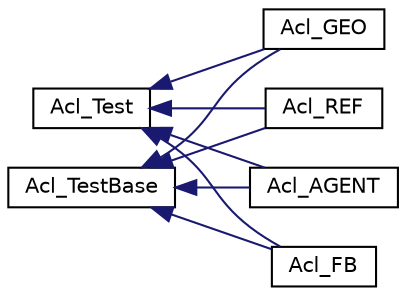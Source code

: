 digraph G
{
  edge [fontname="Helvetica",fontsize="10",labelfontname="Helvetica",labelfontsize="10"];
  node [fontname="Helvetica",fontsize="10",shape=record];
  rankdir=LR;
  Node1 [label="Acl_Test",height=0.2,width=0.4,color="black", fillcolor="white", style="filled",URL="$interfaceAcl__Test.htm"];
  Node1 -> Node2 [dir=back,color="midnightblue",fontsize="10",style="solid",fontname="Helvetica"];
  Node2 [label="Acl_AGENT",height=0.2,width=0.4,color="black", fillcolor="white", style="filled",URL="$classAcl__AGENT.htm"];
  Node1 -> Node3 [dir=back,color="midnightblue",fontsize="10",style="solid",fontname="Helvetica"];
  Node3 [label="Acl_FB",height=0.2,width=0.4,color="black", fillcolor="white", style="filled",URL="$classAcl__FB.htm"];
  Node1 -> Node4 [dir=back,color="midnightblue",fontsize="10",style="solid",fontname="Helvetica"];
  Node4 [label="Acl_GEO",height=0.2,width=0.4,color="black", fillcolor="white", style="filled",URL="$classAcl__GEO.htm"];
  Node1 -> Node5 [dir=back,color="midnightblue",fontsize="10",style="solid",fontname="Helvetica"];
  Node5 [label="Acl_REF",height=0.2,width=0.4,color="black", fillcolor="white", style="filled",URL="$classAcl__REF.htm"];
  Node6 [label="Acl_TestBase",height=0.2,width=0.4,color="black", fillcolor="white", style="filled",URL="$classAcl__TestBase.htm"];
  Node6 -> Node2 [dir=back,color="midnightblue",fontsize="10",style="solid",fontname="Helvetica"];
  Node6 -> Node3 [dir=back,color="midnightblue",fontsize="10",style="solid",fontname="Helvetica"];
  Node6 -> Node4 [dir=back,color="midnightblue",fontsize="10",style="solid",fontname="Helvetica"];
  Node6 -> Node5 [dir=back,color="midnightblue",fontsize="10",style="solid",fontname="Helvetica"];
}
